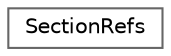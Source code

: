 digraph "Graphical Class Hierarchy"
{
 // INTERACTIVE_SVG=YES
 // LATEX_PDF_SIZE
  bgcolor="transparent";
  edge [fontname=Helvetica,fontsize=10,labelfontname=Helvetica,labelfontsize=10];
  node [fontname=Helvetica,fontsize=10,shape=box,height=0.2,width=0.4];
  rankdir="LR";
  Node0 [label="SectionRefs",height=0.2,width=0.4,color="grey40", fillcolor="white", style="filled",URL="$d1/df9/class_section_refs.html",tooltip="class that represents a list of constant references to sections."];
}
